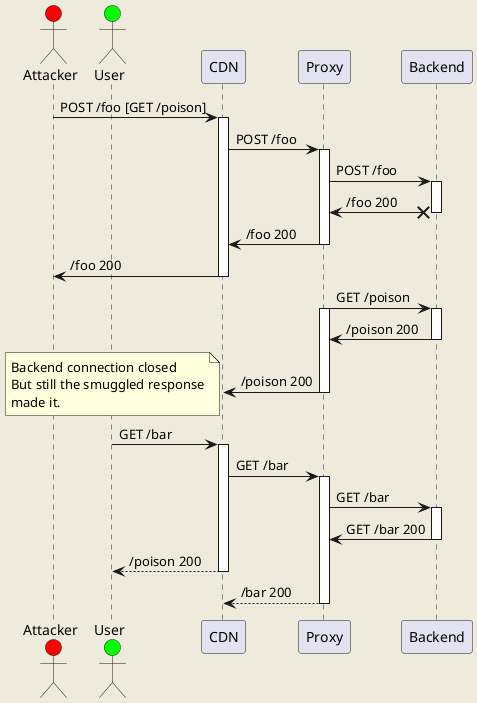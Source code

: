 @startuml

skinparam backgroundColor #EEEBDC


Actor Attacker #red
Actor User #lime
Attacker -> CDN: POST /foo [GET /poison]
activate CDN
CDN -> Proxy: POST /foo
activate Proxy
Proxy -> Backend: POST /foo
activate Backend
Backend x-> Proxy: /foo 200
deactivate Backend
Proxy -> CDN: /foo 200
deactivate  Proxy
CDN -> Attacker: /foo 200
deactivate CDN
Proxy -> Backend: GET /poison
activate Proxy
activate Backend
Backend -> Proxy: /poison 200
deactivate Backend
Proxy -> CDN: /poison 200
note left
Backend connection closed
But still the smuggled response
made it.
end note
deactivate Proxy

deactivate CDN
User -> CDN: GET /bar
activate CDN
CDN -> Proxy: GET /bar
activate Proxy
Proxy -> Backend: GET /bar
activate Backend
Backend -> Proxy: GET /bar 200
deactivate Backend
CDN --> User: /poison 200
deactivate CDN
Proxy --> CDN: /bar 200
deactivate  Proxy
@enduml